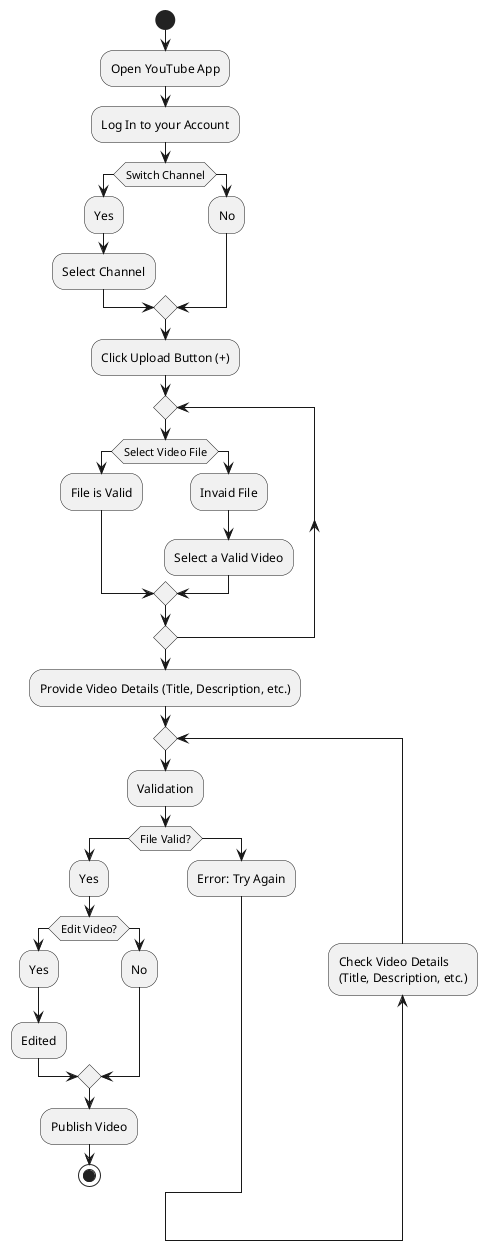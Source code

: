 @startuml

start
:Open YouTube App;
:Log In to your Account;
  if (Switch Channel)
    :Yes;
    :Select Channel;
  else
    :No;
  endif

:Click Upload Button (+);
Repeat
if (Select Video File)
   :File is Valid;
else
   :Invaid File;
   :Select a Valid Video;
endif
Repeat while
:Provide Video Details (Title, Description, etc.);

Repeat
:Validation;
if (File Valid?)

  :Yes;
  if (Edit Video?)
    :Yes;
    :Edited;
  else
    :No;

  endif
:Publish Video;

stop
else
  :Error: Try Again;
endif
backward:Check Video Details \n(Title, Description, etc.);
Repeat while

@enduml
